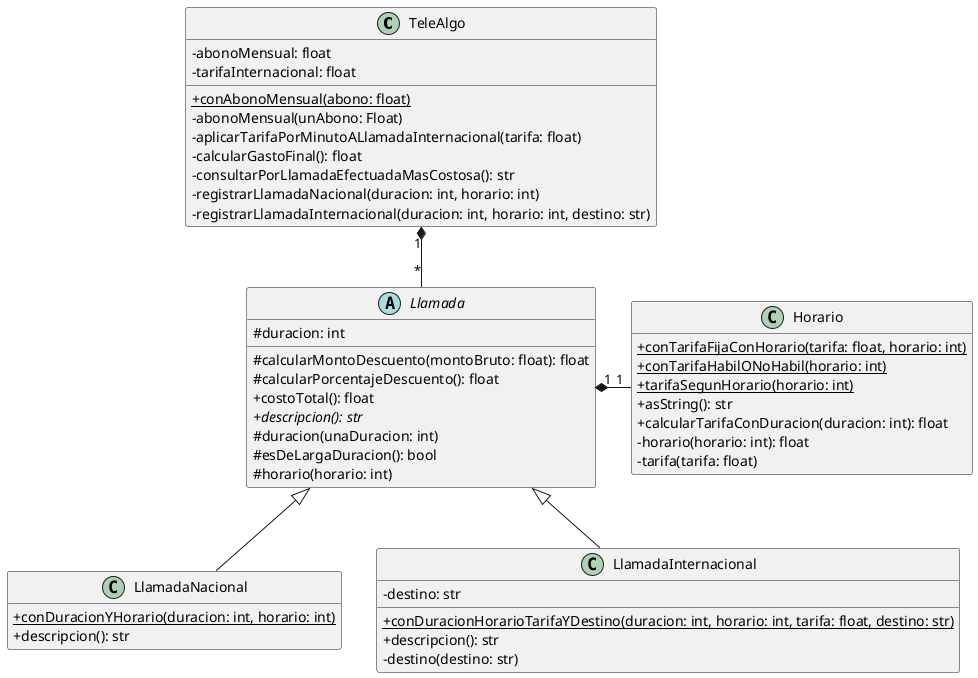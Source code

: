 @startuml

skinparam classAttributeIconSize 0
hide empty members

class TeleAlgo {
  - abonoMensual: float
  - tarifaInternacional: float

  {static} + conAbonoMensual(abono: float)
  - abonoMensual(unAbono: Float)
  - aplicarTarifaPorMinutoALlamadaInternacional(tarifa: float)
  - calcularGastoFinal(): float
  - consultarPorLlamadaEfectuadaMasCostosa(): str
  - registrarLlamadaNacional(duracion: int, horario: int)
  - registrarLlamadaInternacional(duracion: int, horario: int, destino: str)
}

TeleAlgo "1" *-- "*" Llamada

abstract Llamada {
  # duracion: int

  # calcularMontoDescuento(montoBruto: float): float
  # calcularPorcentajeDescuento(): float
  + costoTotal(): float
  {abstract} + descripcion(): str
  # duracion(unaDuracion: int)
  # esDeLargaDuracion(): bool
  # horario(horario: int)
}

Llamada <|-- LlamadaNacional
Llamada <|-- LlamadaInternacional

class LlamadaNacional {
  {static} + conDuracionYHorario(duracion: int, horario: int)
  + descripcion(): str
}

class LlamadaInternacional {
  - destino: str

  {static} + conDuracionHorarioTarifaYDestino(duracion: int, horario: int, tarifa: float, destino: str)
  + descripcion(): str
  - destino(destino: str)
}

Llamada "1" *-ri- "1" Horario

class Horario {
  {static} + conTarifaFijaConHorario(tarifa: float, horario: int)
  {static} + conTarifaHabilONoHabil(horario: int)
  {static} + tarifaSegunHorario(horario: int)
	+ asString(): str
	+ calcularTarifaConDuracion(duracion: int): float
  - horario(horario: int): float
  - tarifa(tarifa: float)
}

@enduml
